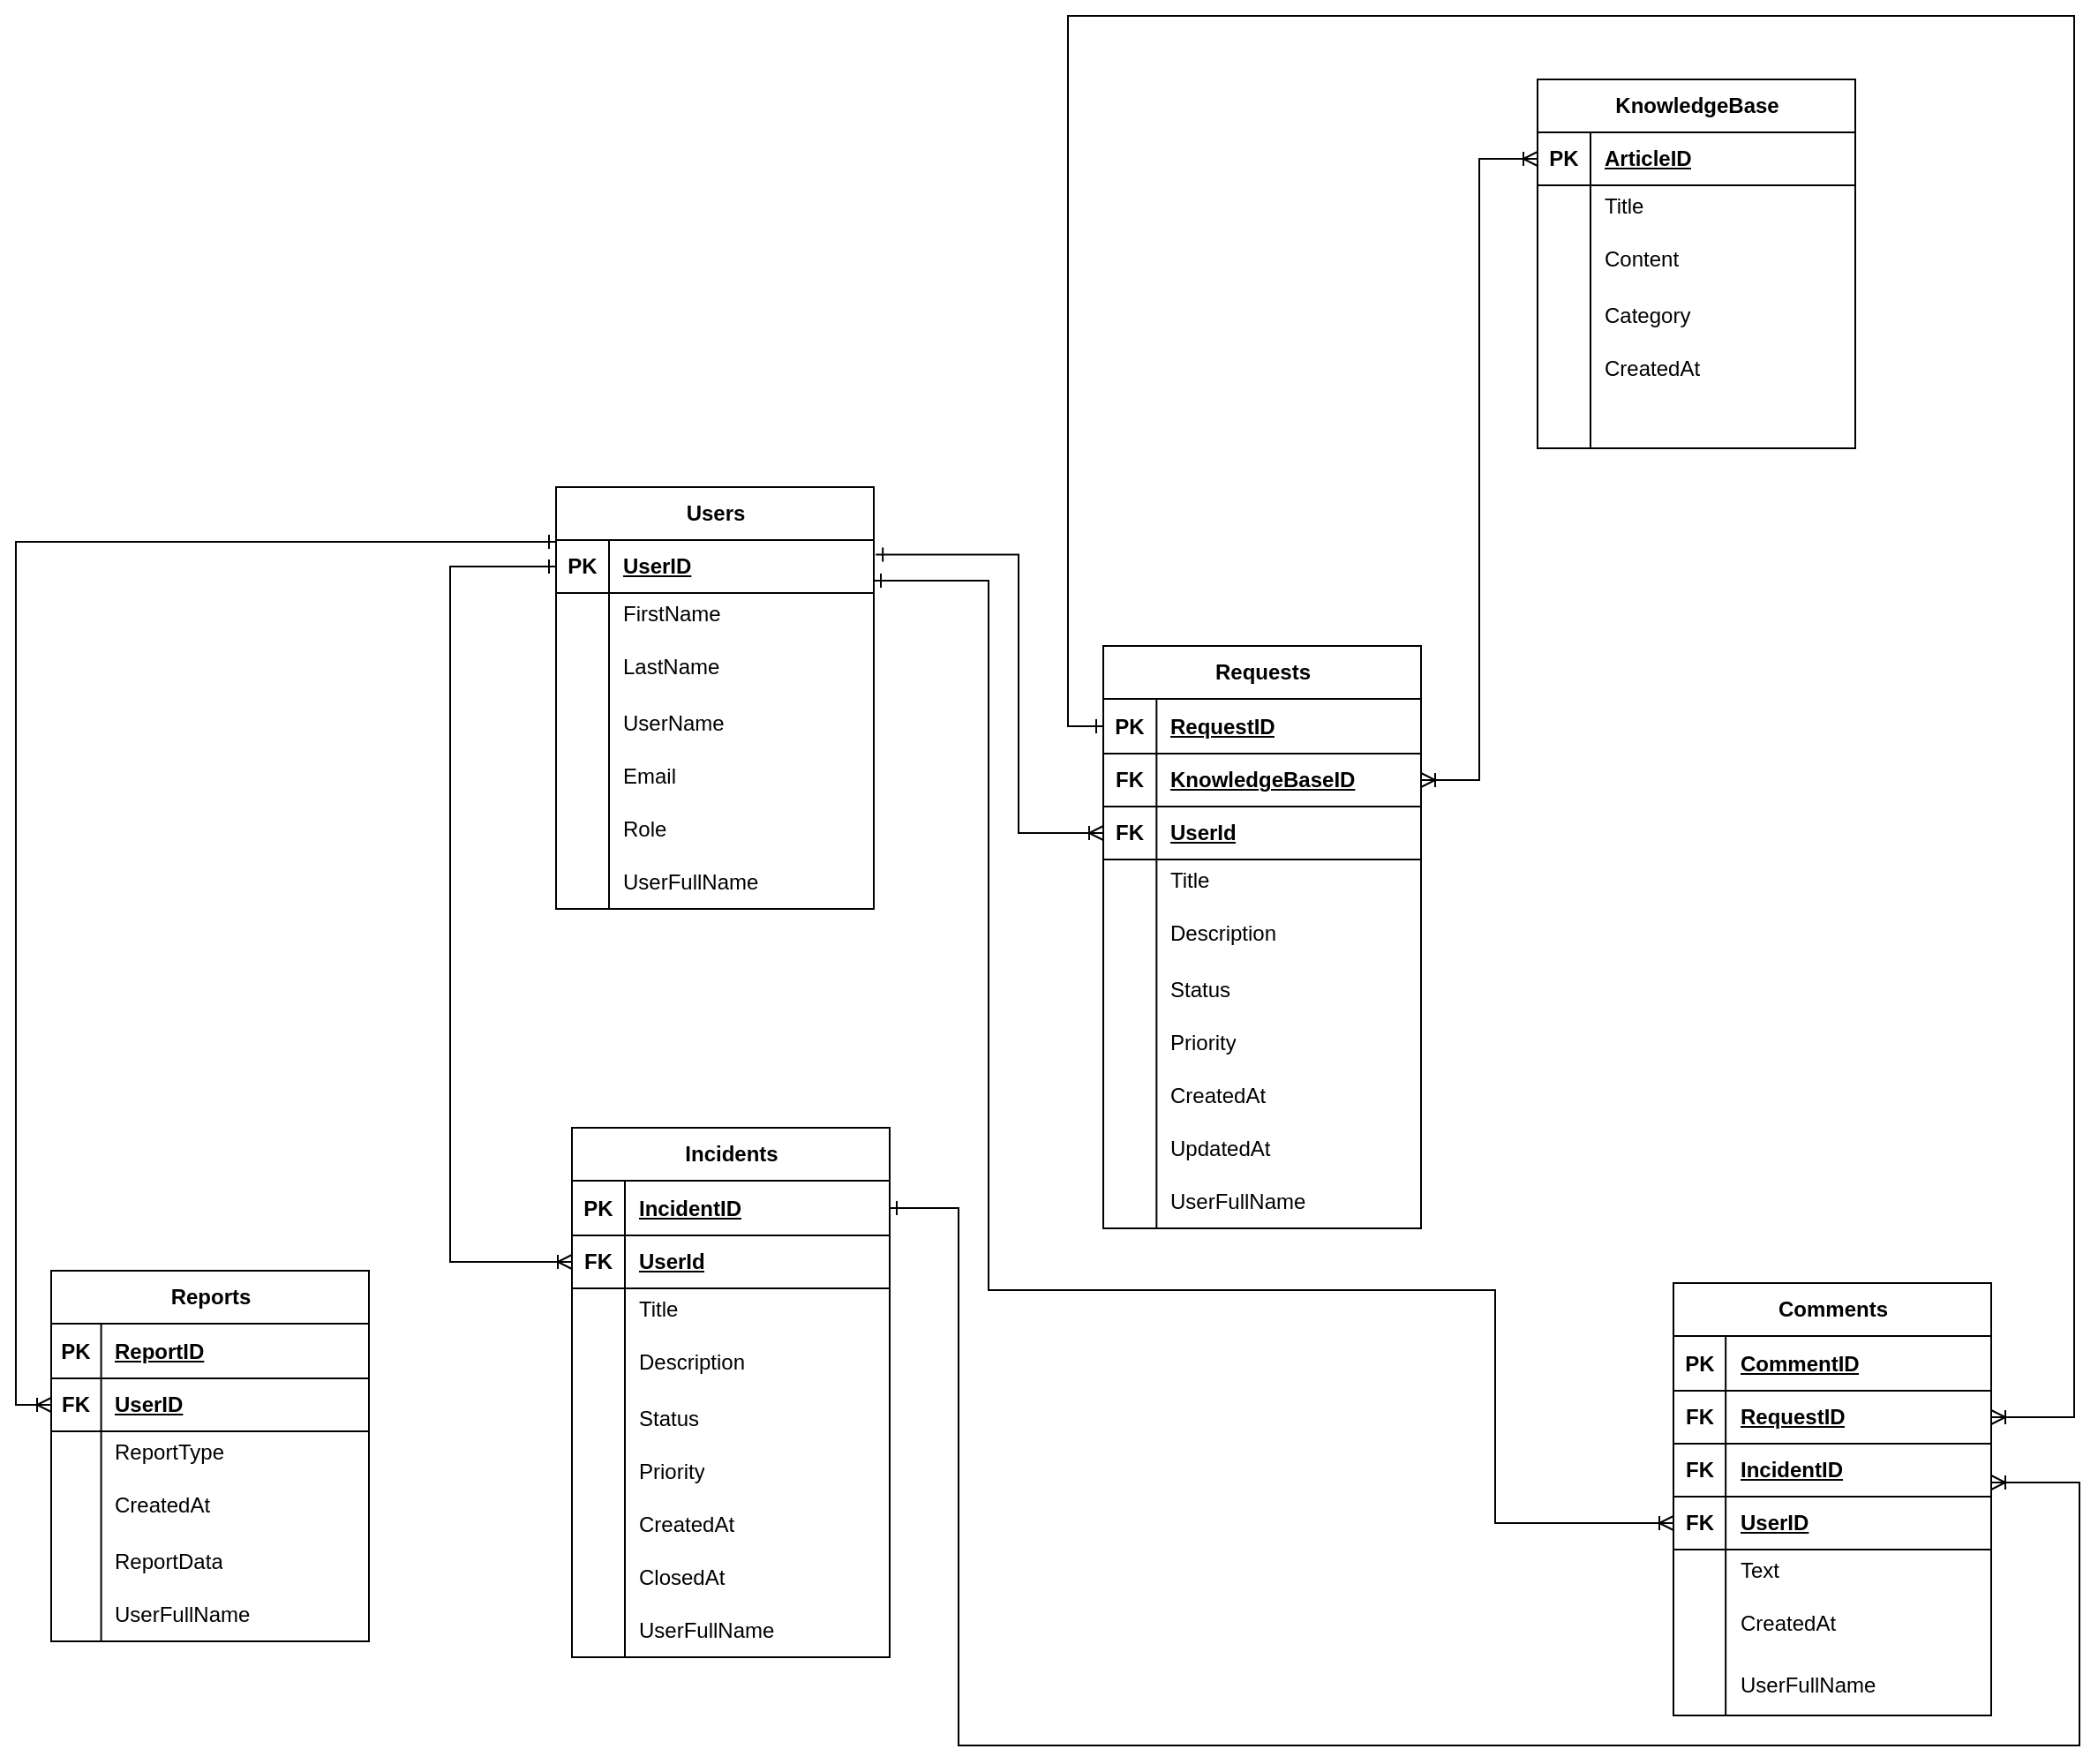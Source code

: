 <mxfile version="22.0.2" type="device">
  <diagram name="Страница — 1" id="KrVtwM0wDjbZ_Bi7phv7">
    <mxGraphModel dx="1506" dy="912" grid="0" gridSize="10" guides="1" tooltips="1" connect="1" arrows="1" fold="1" page="0" pageScale="1" pageWidth="827" pageHeight="1169" math="0" shadow="0">
      <root>
        <mxCell id="0" />
        <mxCell id="1" parent="0" />
        <mxCell id="7z2uK8pHWrHxvsxm8yLZ-1" value="Users" style="shape=table;startSize=30;container=1;collapsible=1;childLayout=tableLayout;fixedRows=1;rowLines=0;fontStyle=1;align=center;resizeLast=1;html=1;" parent="1" vertex="1">
          <mxGeometry x="951" y="926" width="180" height="239" as="geometry" />
        </mxCell>
        <mxCell id="7z2uK8pHWrHxvsxm8yLZ-2" value="" style="shape=tableRow;horizontal=0;startSize=0;swimlaneHead=0;swimlaneBody=0;fillColor=none;collapsible=0;dropTarget=0;points=[[0,0.5],[1,0.5]];portConstraint=eastwest;top=0;left=0;right=0;bottom=1;" parent="7z2uK8pHWrHxvsxm8yLZ-1" vertex="1">
          <mxGeometry y="30" width="180" height="30" as="geometry" />
        </mxCell>
        <mxCell id="7z2uK8pHWrHxvsxm8yLZ-3" value="PK" style="shape=partialRectangle;connectable=0;fillColor=none;top=0;left=0;bottom=0;right=0;fontStyle=1;overflow=hidden;whiteSpace=wrap;html=1;" parent="7z2uK8pHWrHxvsxm8yLZ-2" vertex="1">
          <mxGeometry width="30" height="30" as="geometry">
            <mxRectangle width="30" height="30" as="alternateBounds" />
          </mxGeometry>
        </mxCell>
        <mxCell id="7z2uK8pHWrHxvsxm8yLZ-4" value="UserID" style="shape=partialRectangle;connectable=0;fillColor=none;top=0;left=0;bottom=0;right=0;align=left;spacingLeft=6;fontStyle=5;overflow=hidden;whiteSpace=wrap;html=1;" parent="7z2uK8pHWrHxvsxm8yLZ-2" vertex="1">
          <mxGeometry x="30" width="150" height="30" as="geometry">
            <mxRectangle width="150" height="30" as="alternateBounds" />
          </mxGeometry>
        </mxCell>
        <mxCell id="7z2uK8pHWrHxvsxm8yLZ-5" value="" style="shape=tableRow;horizontal=0;startSize=0;swimlaneHead=0;swimlaneBody=0;fillColor=none;collapsible=0;dropTarget=0;points=[[0,0.5],[1,0.5]];portConstraint=eastwest;top=0;left=0;right=0;bottom=0;" parent="7z2uK8pHWrHxvsxm8yLZ-1" vertex="1">
          <mxGeometry y="60" width="180" height="24" as="geometry" />
        </mxCell>
        <mxCell id="7z2uK8pHWrHxvsxm8yLZ-6" value="" style="shape=partialRectangle;connectable=0;fillColor=none;top=0;left=0;bottom=0;right=0;editable=1;overflow=hidden;whiteSpace=wrap;html=1;" parent="7z2uK8pHWrHxvsxm8yLZ-5" vertex="1">
          <mxGeometry width="30" height="24" as="geometry">
            <mxRectangle width="30" height="24" as="alternateBounds" />
          </mxGeometry>
        </mxCell>
        <mxCell id="7z2uK8pHWrHxvsxm8yLZ-7" value="FirstName" style="shape=partialRectangle;connectable=0;fillColor=none;top=0;left=0;bottom=0;right=0;align=left;spacingLeft=6;overflow=hidden;whiteSpace=wrap;html=1;" parent="7z2uK8pHWrHxvsxm8yLZ-5" vertex="1">
          <mxGeometry x="30" width="150" height="24" as="geometry">
            <mxRectangle width="150" height="24" as="alternateBounds" />
          </mxGeometry>
        </mxCell>
        <mxCell id="7z2uK8pHWrHxvsxm8yLZ-8" value="" style="shape=tableRow;horizontal=0;startSize=0;swimlaneHead=0;swimlaneBody=0;fillColor=none;collapsible=0;dropTarget=0;points=[[0,0.5],[1,0.5]];portConstraint=eastwest;top=0;left=0;right=0;bottom=0;" parent="7z2uK8pHWrHxvsxm8yLZ-1" vertex="1">
          <mxGeometry y="84" width="180" height="35" as="geometry" />
        </mxCell>
        <mxCell id="7z2uK8pHWrHxvsxm8yLZ-9" value="" style="shape=partialRectangle;connectable=0;fillColor=none;top=0;left=0;bottom=0;right=0;editable=1;overflow=hidden;whiteSpace=wrap;html=1;" parent="7z2uK8pHWrHxvsxm8yLZ-8" vertex="1">
          <mxGeometry width="30" height="35" as="geometry">
            <mxRectangle width="30" height="35" as="alternateBounds" />
          </mxGeometry>
        </mxCell>
        <mxCell id="7z2uK8pHWrHxvsxm8yLZ-10" value="LastName" style="shape=partialRectangle;connectable=0;fillColor=none;top=0;left=0;bottom=0;right=0;align=left;spacingLeft=6;overflow=hidden;whiteSpace=wrap;html=1;" parent="7z2uK8pHWrHxvsxm8yLZ-8" vertex="1">
          <mxGeometry x="30" width="150" height="35" as="geometry">
            <mxRectangle width="150" height="35" as="alternateBounds" />
          </mxGeometry>
        </mxCell>
        <mxCell id="7z2uK8pHWrHxvsxm8yLZ-11" value="" style="shape=tableRow;horizontal=0;startSize=0;swimlaneHead=0;swimlaneBody=0;fillColor=none;collapsible=0;dropTarget=0;points=[[0,0.5],[1,0.5]];portConstraint=eastwest;top=0;left=0;right=0;bottom=0;" parent="7z2uK8pHWrHxvsxm8yLZ-1" vertex="1">
          <mxGeometry y="119" width="180" height="30" as="geometry" />
        </mxCell>
        <mxCell id="7z2uK8pHWrHxvsxm8yLZ-12" value="" style="shape=partialRectangle;connectable=0;fillColor=none;top=0;left=0;bottom=0;right=0;editable=1;overflow=hidden;whiteSpace=wrap;html=1;" parent="7z2uK8pHWrHxvsxm8yLZ-11" vertex="1">
          <mxGeometry width="30" height="30" as="geometry">
            <mxRectangle width="30" height="30" as="alternateBounds" />
          </mxGeometry>
        </mxCell>
        <mxCell id="7z2uK8pHWrHxvsxm8yLZ-13" value="UserName" style="shape=partialRectangle;connectable=0;fillColor=none;top=0;left=0;bottom=0;right=0;align=left;spacingLeft=6;overflow=hidden;whiteSpace=wrap;html=1;" parent="7z2uK8pHWrHxvsxm8yLZ-11" vertex="1">
          <mxGeometry x="30" width="150" height="30" as="geometry">
            <mxRectangle width="150" height="30" as="alternateBounds" />
          </mxGeometry>
        </mxCell>
        <mxCell id="7z2uK8pHWrHxvsxm8yLZ-14" value="" style="shape=tableRow;horizontal=0;startSize=0;swimlaneHead=0;swimlaneBody=0;fillColor=none;collapsible=0;dropTarget=0;points=[[0,0.5],[1,0.5]];portConstraint=eastwest;top=0;left=0;right=0;bottom=0;" parent="7z2uK8pHWrHxvsxm8yLZ-1" vertex="1">
          <mxGeometry y="149" width="180" height="30" as="geometry" />
        </mxCell>
        <mxCell id="7z2uK8pHWrHxvsxm8yLZ-15" value="" style="shape=partialRectangle;connectable=0;fillColor=none;top=0;left=0;bottom=0;right=0;editable=1;overflow=hidden;whiteSpace=wrap;html=1;" parent="7z2uK8pHWrHxvsxm8yLZ-14" vertex="1">
          <mxGeometry width="30" height="30" as="geometry">
            <mxRectangle width="30" height="30" as="alternateBounds" />
          </mxGeometry>
        </mxCell>
        <mxCell id="7z2uK8pHWrHxvsxm8yLZ-16" value="Email" style="shape=partialRectangle;connectable=0;fillColor=none;top=0;left=0;bottom=0;right=0;align=left;spacingLeft=6;overflow=hidden;whiteSpace=wrap;html=1;" parent="7z2uK8pHWrHxvsxm8yLZ-14" vertex="1">
          <mxGeometry x="30" width="150" height="30" as="geometry">
            <mxRectangle width="150" height="30" as="alternateBounds" />
          </mxGeometry>
        </mxCell>
        <mxCell id="7z2uK8pHWrHxvsxm8yLZ-17" value="" style="shape=tableRow;horizontal=0;startSize=0;swimlaneHead=0;swimlaneBody=0;fillColor=none;collapsible=0;dropTarget=0;points=[[0,0.5],[1,0.5]];portConstraint=eastwest;top=0;left=0;right=0;bottom=0;" parent="7z2uK8pHWrHxvsxm8yLZ-1" vertex="1">
          <mxGeometry y="179" width="180" height="30" as="geometry" />
        </mxCell>
        <mxCell id="7z2uK8pHWrHxvsxm8yLZ-18" value="" style="shape=partialRectangle;connectable=0;fillColor=none;top=0;left=0;bottom=0;right=0;editable=1;overflow=hidden;whiteSpace=wrap;html=1;" parent="7z2uK8pHWrHxvsxm8yLZ-17" vertex="1">
          <mxGeometry width="30" height="30" as="geometry">
            <mxRectangle width="30" height="30" as="alternateBounds" />
          </mxGeometry>
        </mxCell>
        <mxCell id="7z2uK8pHWrHxvsxm8yLZ-19" value="Role" style="shape=partialRectangle;connectable=0;fillColor=none;top=0;left=0;bottom=0;right=0;align=left;spacingLeft=6;overflow=hidden;whiteSpace=wrap;html=1;" parent="7z2uK8pHWrHxvsxm8yLZ-17" vertex="1">
          <mxGeometry x="30" width="150" height="30" as="geometry">
            <mxRectangle width="150" height="30" as="alternateBounds" />
          </mxGeometry>
        </mxCell>
        <mxCell id="7z2uK8pHWrHxvsxm8yLZ-20" value="" style="shape=tableRow;horizontal=0;startSize=0;swimlaneHead=0;swimlaneBody=0;fillColor=none;collapsible=0;dropTarget=0;points=[[0,0.5],[1,0.5]];portConstraint=eastwest;top=0;left=0;right=0;bottom=0;" parent="7z2uK8pHWrHxvsxm8yLZ-1" vertex="1">
          <mxGeometry y="209" width="180" height="30" as="geometry" />
        </mxCell>
        <mxCell id="7z2uK8pHWrHxvsxm8yLZ-21" value="" style="shape=partialRectangle;connectable=0;fillColor=none;top=0;left=0;bottom=0;right=0;editable=1;overflow=hidden;whiteSpace=wrap;html=1;" parent="7z2uK8pHWrHxvsxm8yLZ-20" vertex="1">
          <mxGeometry width="30" height="30" as="geometry">
            <mxRectangle width="30" height="30" as="alternateBounds" />
          </mxGeometry>
        </mxCell>
        <mxCell id="7z2uK8pHWrHxvsxm8yLZ-22" value="UserFullName" style="shape=partialRectangle;connectable=0;fillColor=none;top=0;left=0;bottom=0;right=0;align=left;spacingLeft=6;overflow=hidden;whiteSpace=wrap;html=1;" parent="7z2uK8pHWrHxvsxm8yLZ-20" vertex="1">
          <mxGeometry x="30" width="150" height="30" as="geometry">
            <mxRectangle width="150" height="30" as="alternateBounds" />
          </mxGeometry>
        </mxCell>
        <mxCell id="7z2uK8pHWrHxvsxm8yLZ-23" value="KnowledgeBase" style="shape=table;startSize=30;container=1;collapsible=1;childLayout=tableLayout;fixedRows=1;rowLines=0;fontStyle=1;align=center;resizeLast=1;html=1;" parent="1" vertex="1">
          <mxGeometry x="1507" y="695" width="180" height="209" as="geometry" />
        </mxCell>
        <mxCell id="7z2uK8pHWrHxvsxm8yLZ-24" value="" style="shape=tableRow;horizontal=0;startSize=0;swimlaneHead=0;swimlaneBody=0;fillColor=none;collapsible=0;dropTarget=0;points=[[0,0.5],[1,0.5]];portConstraint=eastwest;top=0;left=0;right=0;bottom=1;" parent="7z2uK8pHWrHxvsxm8yLZ-23" vertex="1">
          <mxGeometry y="30" width="180" height="30" as="geometry" />
        </mxCell>
        <mxCell id="7z2uK8pHWrHxvsxm8yLZ-25" value="PK" style="shape=partialRectangle;connectable=0;fillColor=none;top=0;left=0;bottom=0;right=0;fontStyle=1;overflow=hidden;whiteSpace=wrap;html=1;" parent="7z2uK8pHWrHxvsxm8yLZ-24" vertex="1">
          <mxGeometry width="30" height="30" as="geometry">
            <mxRectangle width="30" height="30" as="alternateBounds" />
          </mxGeometry>
        </mxCell>
        <mxCell id="7z2uK8pHWrHxvsxm8yLZ-26" value="ArticleID" style="shape=partialRectangle;connectable=0;fillColor=none;top=0;left=0;bottom=0;right=0;align=left;spacingLeft=6;fontStyle=5;overflow=hidden;whiteSpace=wrap;html=1;" parent="7z2uK8pHWrHxvsxm8yLZ-24" vertex="1">
          <mxGeometry x="30" width="150" height="30" as="geometry">
            <mxRectangle width="150" height="30" as="alternateBounds" />
          </mxGeometry>
        </mxCell>
        <mxCell id="7z2uK8pHWrHxvsxm8yLZ-27" value="" style="shape=tableRow;horizontal=0;startSize=0;swimlaneHead=0;swimlaneBody=0;fillColor=none;collapsible=0;dropTarget=0;points=[[0,0.5],[1,0.5]];portConstraint=eastwest;top=0;left=0;right=0;bottom=0;" parent="7z2uK8pHWrHxvsxm8yLZ-23" vertex="1">
          <mxGeometry y="60" width="180" height="24" as="geometry" />
        </mxCell>
        <mxCell id="7z2uK8pHWrHxvsxm8yLZ-28" value="" style="shape=partialRectangle;connectable=0;fillColor=none;top=0;left=0;bottom=0;right=0;editable=1;overflow=hidden;whiteSpace=wrap;html=1;" parent="7z2uK8pHWrHxvsxm8yLZ-27" vertex="1">
          <mxGeometry width="30" height="24" as="geometry">
            <mxRectangle width="30" height="24" as="alternateBounds" />
          </mxGeometry>
        </mxCell>
        <mxCell id="7z2uK8pHWrHxvsxm8yLZ-29" value="Title" style="shape=partialRectangle;connectable=0;fillColor=none;top=0;left=0;bottom=0;right=0;align=left;spacingLeft=6;overflow=hidden;whiteSpace=wrap;html=1;" parent="7z2uK8pHWrHxvsxm8yLZ-27" vertex="1">
          <mxGeometry x="30" width="150" height="24" as="geometry">
            <mxRectangle width="150" height="24" as="alternateBounds" />
          </mxGeometry>
        </mxCell>
        <mxCell id="7z2uK8pHWrHxvsxm8yLZ-30" value="" style="shape=tableRow;horizontal=0;startSize=0;swimlaneHead=0;swimlaneBody=0;fillColor=none;collapsible=0;dropTarget=0;points=[[0,0.5],[1,0.5]];portConstraint=eastwest;top=0;left=0;right=0;bottom=0;" parent="7z2uK8pHWrHxvsxm8yLZ-23" vertex="1">
          <mxGeometry y="84" width="180" height="35" as="geometry" />
        </mxCell>
        <mxCell id="7z2uK8pHWrHxvsxm8yLZ-31" value="" style="shape=partialRectangle;connectable=0;fillColor=none;top=0;left=0;bottom=0;right=0;editable=1;overflow=hidden;whiteSpace=wrap;html=1;" parent="7z2uK8pHWrHxvsxm8yLZ-30" vertex="1">
          <mxGeometry width="30" height="35" as="geometry">
            <mxRectangle width="30" height="35" as="alternateBounds" />
          </mxGeometry>
        </mxCell>
        <mxCell id="7z2uK8pHWrHxvsxm8yLZ-32" value="Content" style="shape=partialRectangle;connectable=0;fillColor=none;top=0;left=0;bottom=0;right=0;align=left;spacingLeft=6;overflow=hidden;whiteSpace=wrap;html=1;" parent="7z2uK8pHWrHxvsxm8yLZ-30" vertex="1">
          <mxGeometry x="30" width="150" height="35" as="geometry">
            <mxRectangle width="150" height="35" as="alternateBounds" />
          </mxGeometry>
        </mxCell>
        <mxCell id="7z2uK8pHWrHxvsxm8yLZ-33" value="" style="shape=tableRow;horizontal=0;startSize=0;swimlaneHead=0;swimlaneBody=0;fillColor=none;collapsible=0;dropTarget=0;points=[[0,0.5],[1,0.5]];portConstraint=eastwest;top=0;left=0;right=0;bottom=0;" parent="7z2uK8pHWrHxvsxm8yLZ-23" vertex="1">
          <mxGeometry y="119" width="180" height="30" as="geometry" />
        </mxCell>
        <mxCell id="7z2uK8pHWrHxvsxm8yLZ-34" value="" style="shape=partialRectangle;connectable=0;fillColor=none;top=0;left=0;bottom=0;right=0;editable=1;overflow=hidden;whiteSpace=wrap;html=1;" parent="7z2uK8pHWrHxvsxm8yLZ-33" vertex="1">
          <mxGeometry width="30" height="30" as="geometry">
            <mxRectangle width="30" height="30" as="alternateBounds" />
          </mxGeometry>
        </mxCell>
        <mxCell id="7z2uK8pHWrHxvsxm8yLZ-35" value="Category" style="shape=partialRectangle;connectable=0;fillColor=none;top=0;left=0;bottom=0;right=0;align=left;spacingLeft=6;overflow=hidden;whiteSpace=wrap;html=1;" parent="7z2uK8pHWrHxvsxm8yLZ-33" vertex="1">
          <mxGeometry x="30" width="150" height="30" as="geometry">
            <mxRectangle width="150" height="30" as="alternateBounds" />
          </mxGeometry>
        </mxCell>
        <mxCell id="7z2uK8pHWrHxvsxm8yLZ-36" value="" style="shape=tableRow;horizontal=0;startSize=0;swimlaneHead=0;swimlaneBody=0;fillColor=none;collapsible=0;dropTarget=0;points=[[0,0.5],[1,0.5]];portConstraint=eastwest;top=0;left=0;right=0;bottom=0;" parent="7z2uK8pHWrHxvsxm8yLZ-23" vertex="1">
          <mxGeometry y="149" width="180" height="30" as="geometry" />
        </mxCell>
        <mxCell id="7z2uK8pHWrHxvsxm8yLZ-37" value="" style="shape=partialRectangle;connectable=0;fillColor=none;top=0;left=0;bottom=0;right=0;editable=1;overflow=hidden;whiteSpace=wrap;html=1;" parent="7z2uK8pHWrHxvsxm8yLZ-36" vertex="1">
          <mxGeometry width="30" height="30" as="geometry">
            <mxRectangle width="30" height="30" as="alternateBounds" />
          </mxGeometry>
        </mxCell>
        <mxCell id="7z2uK8pHWrHxvsxm8yLZ-38" value="CreatedAt" style="shape=partialRectangle;connectable=0;fillColor=none;top=0;left=0;bottom=0;right=0;align=left;spacingLeft=6;overflow=hidden;whiteSpace=wrap;html=1;" parent="7z2uK8pHWrHxvsxm8yLZ-36" vertex="1">
          <mxGeometry x="30" width="150" height="30" as="geometry">
            <mxRectangle width="150" height="30" as="alternateBounds" />
          </mxGeometry>
        </mxCell>
        <mxCell id="7z2uK8pHWrHxvsxm8yLZ-39" value="" style="shape=tableRow;horizontal=0;startSize=0;swimlaneHead=0;swimlaneBody=0;fillColor=none;collapsible=0;dropTarget=0;points=[[0,0.5],[1,0.5]];portConstraint=eastwest;top=0;left=0;right=0;bottom=0;" parent="7z2uK8pHWrHxvsxm8yLZ-23" vertex="1">
          <mxGeometry y="179" width="180" height="30" as="geometry" />
        </mxCell>
        <mxCell id="7z2uK8pHWrHxvsxm8yLZ-40" value="" style="shape=partialRectangle;connectable=0;fillColor=none;top=0;left=0;bottom=0;right=0;editable=1;overflow=hidden;whiteSpace=wrap;html=1;" parent="7z2uK8pHWrHxvsxm8yLZ-39" vertex="1">
          <mxGeometry width="30" height="30" as="geometry">
            <mxRectangle width="30" height="30" as="alternateBounds" />
          </mxGeometry>
        </mxCell>
        <mxCell id="7z2uK8pHWrHxvsxm8yLZ-41" value="" style="shape=partialRectangle;connectable=0;fillColor=none;top=0;left=0;bottom=0;right=0;align=left;spacingLeft=6;overflow=hidden;whiteSpace=wrap;html=1;" parent="7z2uK8pHWrHxvsxm8yLZ-39" vertex="1">
          <mxGeometry x="30" width="150" height="30" as="geometry">
            <mxRectangle width="150" height="30" as="alternateBounds" />
          </mxGeometry>
        </mxCell>
        <mxCell id="7z2uK8pHWrHxvsxm8yLZ-42" value="Requests" style="shape=table;startSize=30;container=1;collapsible=1;childLayout=tableLayout;fixedRows=1;rowLines=0;fontStyle=1;align=center;resizeLast=1;html=1;" parent="1" vertex="1">
          <mxGeometry x="1261" y="1016" width="180" height="330" as="geometry" />
        </mxCell>
        <mxCell id="7z2uK8pHWrHxvsxm8yLZ-43" value="" style="shape=tableRow;horizontal=0;startSize=0;swimlaneHead=0;swimlaneBody=0;fillColor=none;collapsible=0;dropTarget=0;points=[[0,0.5],[1,0.5]];portConstraint=eastwest;top=0;left=0;right=0;bottom=1;" parent="7z2uK8pHWrHxvsxm8yLZ-42" vertex="1">
          <mxGeometry y="30" width="180" height="31" as="geometry" />
        </mxCell>
        <mxCell id="7z2uK8pHWrHxvsxm8yLZ-44" value="PK" style="shape=partialRectangle;connectable=0;fillColor=none;top=0;left=0;bottom=0;right=0;fontStyle=1;overflow=hidden;whiteSpace=wrap;html=1;" parent="7z2uK8pHWrHxvsxm8yLZ-43" vertex="1">
          <mxGeometry width="30.17" height="31" as="geometry">
            <mxRectangle width="30.17" height="31" as="alternateBounds" />
          </mxGeometry>
        </mxCell>
        <mxCell id="7z2uK8pHWrHxvsxm8yLZ-45" value="RequestID" style="shape=partialRectangle;connectable=0;fillColor=none;top=0;left=0;bottom=0;right=0;align=left;spacingLeft=6;fontStyle=5;overflow=hidden;whiteSpace=wrap;html=1;" parent="7z2uK8pHWrHxvsxm8yLZ-43" vertex="1">
          <mxGeometry x="30.17" width="149.83" height="31" as="geometry">
            <mxRectangle width="149.83" height="31" as="alternateBounds" />
          </mxGeometry>
        </mxCell>
        <mxCell id="7z2uK8pHWrHxvsxm8yLZ-46" value="" style="shape=tableRow;horizontal=0;startSize=0;swimlaneHead=0;swimlaneBody=0;fillColor=none;collapsible=0;dropTarget=0;points=[[0,0.5],[1,0.5]];portConstraint=eastwest;top=0;left=0;right=0;bottom=1;" parent="7z2uK8pHWrHxvsxm8yLZ-42" vertex="1">
          <mxGeometry y="61" width="180" height="30" as="geometry" />
        </mxCell>
        <mxCell id="7z2uK8pHWrHxvsxm8yLZ-47" value="FK" style="shape=partialRectangle;connectable=0;fillColor=none;top=0;left=0;bottom=0;right=0;fontStyle=1;overflow=hidden;whiteSpace=wrap;html=1;" parent="7z2uK8pHWrHxvsxm8yLZ-46" vertex="1">
          <mxGeometry width="30.17" height="30" as="geometry">
            <mxRectangle width="30.17" height="30" as="alternateBounds" />
          </mxGeometry>
        </mxCell>
        <mxCell id="7z2uK8pHWrHxvsxm8yLZ-48" value="KnowledgeBaseID" style="shape=partialRectangle;connectable=0;fillColor=none;top=0;left=0;bottom=0;right=0;align=left;spacingLeft=6;fontStyle=5;overflow=hidden;whiteSpace=wrap;html=1;" parent="7z2uK8pHWrHxvsxm8yLZ-46" vertex="1">
          <mxGeometry x="30.17" width="149.83" height="30" as="geometry">
            <mxRectangle width="149.83" height="30" as="alternateBounds" />
          </mxGeometry>
        </mxCell>
        <mxCell id="7z2uK8pHWrHxvsxm8yLZ-49" value="" style="shape=tableRow;horizontal=0;startSize=0;swimlaneHead=0;swimlaneBody=0;fillColor=none;collapsible=0;dropTarget=0;points=[[0,0.5],[1,0.5]];portConstraint=eastwest;top=0;left=0;right=0;bottom=1;" parent="7z2uK8pHWrHxvsxm8yLZ-42" vertex="1">
          <mxGeometry y="91" width="180" height="30" as="geometry" />
        </mxCell>
        <mxCell id="7z2uK8pHWrHxvsxm8yLZ-50" value="FK" style="shape=partialRectangle;connectable=0;fillColor=none;top=0;left=0;bottom=0;right=0;fontStyle=1;overflow=hidden;whiteSpace=wrap;html=1;" parent="7z2uK8pHWrHxvsxm8yLZ-49" vertex="1">
          <mxGeometry width="30.17" height="30" as="geometry">
            <mxRectangle width="30.17" height="30" as="alternateBounds" />
          </mxGeometry>
        </mxCell>
        <mxCell id="7z2uK8pHWrHxvsxm8yLZ-51" value="UserId" style="shape=partialRectangle;connectable=0;fillColor=none;top=0;left=0;bottom=0;right=0;align=left;spacingLeft=6;fontStyle=5;overflow=hidden;whiteSpace=wrap;html=1;" parent="7z2uK8pHWrHxvsxm8yLZ-49" vertex="1">
          <mxGeometry x="30.17" width="149.83" height="30" as="geometry">
            <mxRectangle width="149.83" height="30" as="alternateBounds" />
          </mxGeometry>
        </mxCell>
        <mxCell id="7z2uK8pHWrHxvsxm8yLZ-52" value="" style="shape=tableRow;horizontal=0;startSize=0;swimlaneHead=0;swimlaneBody=0;fillColor=none;collapsible=0;dropTarget=0;points=[[0,0.5],[1,0.5]];portConstraint=eastwest;top=0;left=0;right=0;bottom=0;" parent="7z2uK8pHWrHxvsxm8yLZ-42" vertex="1">
          <mxGeometry y="121" width="180" height="24" as="geometry" />
        </mxCell>
        <mxCell id="7z2uK8pHWrHxvsxm8yLZ-53" value="" style="shape=partialRectangle;connectable=0;fillColor=none;top=0;left=0;bottom=0;right=0;editable=1;overflow=hidden;whiteSpace=wrap;html=1;" parent="7z2uK8pHWrHxvsxm8yLZ-52" vertex="1">
          <mxGeometry width="30.17" height="24" as="geometry">
            <mxRectangle width="30.17" height="24" as="alternateBounds" />
          </mxGeometry>
        </mxCell>
        <mxCell id="7z2uK8pHWrHxvsxm8yLZ-54" value="Title" style="shape=partialRectangle;connectable=0;fillColor=none;top=0;left=0;bottom=0;right=0;align=left;spacingLeft=6;overflow=hidden;whiteSpace=wrap;html=1;" parent="7z2uK8pHWrHxvsxm8yLZ-52" vertex="1">
          <mxGeometry x="30.17" width="149.83" height="24" as="geometry">
            <mxRectangle width="149.83" height="24" as="alternateBounds" />
          </mxGeometry>
        </mxCell>
        <mxCell id="7z2uK8pHWrHxvsxm8yLZ-55" value="" style="shape=tableRow;horizontal=0;startSize=0;swimlaneHead=0;swimlaneBody=0;fillColor=none;collapsible=0;dropTarget=0;points=[[0,0.5],[1,0.5]];portConstraint=eastwest;top=0;left=0;right=0;bottom=0;" parent="7z2uK8pHWrHxvsxm8yLZ-42" vertex="1">
          <mxGeometry y="145" width="180" height="35" as="geometry" />
        </mxCell>
        <mxCell id="7z2uK8pHWrHxvsxm8yLZ-56" value="" style="shape=partialRectangle;connectable=0;fillColor=none;top=0;left=0;bottom=0;right=0;editable=1;overflow=hidden;whiteSpace=wrap;html=1;" parent="7z2uK8pHWrHxvsxm8yLZ-55" vertex="1">
          <mxGeometry width="30.17" height="35" as="geometry">
            <mxRectangle width="30.17" height="35" as="alternateBounds" />
          </mxGeometry>
        </mxCell>
        <mxCell id="7z2uK8pHWrHxvsxm8yLZ-57" value="Description" style="shape=partialRectangle;connectable=0;fillColor=none;top=0;left=0;bottom=0;right=0;align=left;spacingLeft=6;overflow=hidden;whiteSpace=wrap;html=1;" parent="7z2uK8pHWrHxvsxm8yLZ-55" vertex="1">
          <mxGeometry x="30.17" width="149.83" height="35" as="geometry">
            <mxRectangle width="149.83" height="35" as="alternateBounds" />
          </mxGeometry>
        </mxCell>
        <mxCell id="7z2uK8pHWrHxvsxm8yLZ-58" value="" style="shape=tableRow;horizontal=0;startSize=0;swimlaneHead=0;swimlaneBody=0;fillColor=none;collapsible=0;dropTarget=0;points=[[0,0.5],[1,0.5]];portConstraint=eastwest;top=0;left=0;right=0;bottom=0;" parent="7z2uK8pHWrHxvsxm8yLZ-42" vertex="1">
          <mxGeometry y="180" width="180" height="30" as="geometry" />
        </mxCell>
        <mxCell id="7z2uK8pHWrHxvsxm8yLZ-59" value="" style="shape=partialRectangle;connectable=0;fillColor=none;top=0;left=0;bottom=0;right=0;editable=1;overflow=hidden;whiteSpace=wrap;html=1;" parent="7z2uK8pHWrHxvsxm8yLZ-58" vertex="1">
          <mxGeometry width="30.17" height="30" as="geometry">
            <mxRectangle width="30.17" height="30" as="alternateBounds" />
          </mxGeometry>
        </mxCell>
        <mxCell id="7z2uK8pHWrHxvsxm8yLZ-60" value="Status" style="shape=partialRectangle;connectable=0;fillColor=none;top=0;left=0;bottom=0;right=0;align=left;spacingLeft=6;overflow=hidden;whiteSpace=wrap;html=1;" parent="7z2uK8pHWrHxvsxm8yLZ-58" vertex="1">
          <mxGeometry x="30.17" width="149.83" height="30" as="geometry">
            <mxRectangle width="149.83" height="30" as="alternateBounds" />
          </mxGeometry>
        </mxCell>
        <mxCell id="7z2uK8pHWrHxvsxm8yLZ-61" value="" style="shape=tableRow;horizontal=0;startSize=0;swimlaneHead=0;swimlaneBody=0;fillColor=none;collapsible=0;dropTarget=0;points=[[0,0.5],[1,0.5]];portConstraint=eastwest;top=0;left=0;right=0;bottom=0;" parent="7z2uK8pHWrHxvsxm8yLZ-42" vertex="1">
          <mxGeometry y="210" width="180" height="30" as="geometry" />
        </mxCell>
        <mxCell id="7z2uK8pHWrHxvsxm8yLZ-62" value="" style="shape=partialRectangle;connectable=0;fillColor=none;top=0;left=0;bottom=0;right=0;editable=1;overflow=hidden;whiteSpace=wrap;html=1;" parent="7z2uK8pHWrHxvsxm8yLZ-61" vertex="1">
          <mxGeometry width="30.17" height="30" as="geometry">
            <mxRectangle width="30.17" height="30" as="alternateBounds" />
          </mxGeometry>
        </mxCell>
        <mxCell id="7z2uK8pHWrHxvsxm8yLZ-63" value="Priority" style="shape=partialRectangle;connectable=0;fillColor=none;top=0;left=0;bottom=0;right=0;align=left;spacingLeft=6;overflow=hidden;whiteSpace=wrap;html=1;" parent="7z2uK8pHWrHxvsxm8yLZ-61" vertex="1">
          <mxGeometry x="30.17" width="149.83" height="30" as="geometry">
            <mxRectangle width="149.83" height="30" as="alternateBounds" />
          </mxGeometry>
        </mxCell>
        <mxCell id="7z2uK8pHWrHxvsxm8yLZ-64" value="" style="shape=tableRow;horizontal=0;startSize=0;swimlaneHead=0;swimlaneBody=0;fillColor=none;collapsible=0;dropTarget=0;points=[[0,0.5],[1,0.5]];portConstraint=eastwest;top=0;left=0;right=0;bottom=0;" parent="7z2uK8pHWrHxvsxm8yLZ-42" vertex="1">
          <mxGeometry y="240" width="180" height="30" as="geometry" />
        </mxCell>
        <mxCell id="7z2uK8pHWrHxvsxm8yLZ-65" value="" style="shape=partialRectangle;connectable=0;fillColor=none;top=0;left=0;bottom=0;right=0;editable=1;overflow=hidden;whiteSpace=wrap;html=1;" parent="7z2uK8pHWrHxvsxm8yLZ-64" vertex="1">
          <mxGeometry width="30.17" height="30" as="geometry">
            <mxRectangle width="30.17" height="30" as="alternateBounds" />
          </mxGeometry>
        </mxCell>
        <mxCell id="7z2uK8pHWrHxvsxm8yLZ-66" value="CreatedAt" style="shape=partialRectangle;connectable=0;fillColor=none;top=0;left=0;bottom=0;right=0;align=left;spacingLeft=6;overflow=hidden;whiteSpace=wrap;html=1;" parent="7z2uK8pHWrHxvsxm8yLZ-64" vertex="1">
          <mxGeometry x="30.17" width="149.83" height="30" as="geometry">
            <mxRectangle width="149.83" height="30" as="alternateBounds" />
          </mxGeometry>
        </mxCell>
        <mxCell id="7z2uK8pHWrHxvsxm8yLZ-67" value="" style="shape=tableRow;horizontal=0;startSize=0;swimlaneHead=0;swimlaneBody=0;fillColor=none;collapsible=0;dropTarget=0;points=[[0,0.5],[1,0.5]];portConstraint=eastwest;top=0;left=0;right=0;bottom=0;" parent="7z2uK8pHWrHxvsxm8yLZ-42" vertex="1">
          <mxGeometry y="270" width="180" height="30" as="geometry" />
        </mxCell>
        <mxCell id="7z2uK8pHWrHxvsxm8yLZ-68" value="" style="shape=partialRectangle;connectable=0;fillColor=none;top=0;left=0;bottom=0;right=0;editable=1;overflow=hidden;whiteSpace=wrap;html=1;" parent="7z2uK8pHWrHxvsxm8yLZ-67" vertex="1">
          <mxGeometry width="30.17" height="30" as="geometry">
            <mxRectangle width="30.17" height="30" as="alternateBounds" />
          </mxGeometry>
        </mxCell>
        <mxCell id="7z2uK8pHWrHxvsxm8yLZ-69" value="UpdatedAt" style="shape=partialRectangle;connectable=0;fillColor=none;top=0;left=0;bottom=0;right=0;align=left;spacingLeft=6;overflow=hidden;whiteSpace=wrap;html=1;" parent="7z2uK8pHWrHxvsxm8yLZ-67" vertex="1">
          <mxGeometry x="30.17" width="149.83" height="30" as="geometry">
            <mxRectangle width="149.83" height="30" as="alternateBounds" />
          </mxGeometry>
        </mxCell>
        <mxCell id="7z2uK8pHWrHxvsxm8yLZ-70" value="" style="shape=tableRow;horizontal=0;startSize=0;swimlaneHead=0;swimlaneBody=0;fillColor=none;collapsible=0;dropTarget=0;points=[[0,0.5],[1,0.5]];portConstraint=eastwest;top=0;left=0;right=0;bottom=0;" parent="7z2uK8pHWrHxvsxm8yLZ-42" vertex="1">
          <mxGeometry y="300" width="180" height="30" as="geometry" />
        </mxCell>
        <mxCell id="7z2uK8pHWrHxvsxm8yLZ-71" value="" style="shape=partialRectangle;connectable=0;fillColor=none;top=0;left=0;bottom=0;right=0;editable=1;overflow=hidden;whiteSpace=wrap;html=1;" parent="7z2uK8pHWrHxvsxm8yLZ-70" vertex="1">
          <mxGeometry width="30.17" height="30" as="geometry">
            <mxRectangle width="30.17" height="30" as="alternateBounds" />
          </mxGeometry>
        </mxCell>
        <mxCell id="7z2uK8pHWrHxvsxm8yLZ-72" value="UserFullName" style="shape=partialRectangle;connectable=0;fillColor=none;top=0;left=0;bottom=0;right=0;align=left;spacingLeft=6;overflow=hidden;whiteSpace=wrap;html=1;" parent="7z2uK8pHWrHxvsxm8yLZ-70" vertex="1">
          <mxGeometry x="30.17" width="149.83" height="30" as="geometry">
            <mxRectangle width="149.83" height="30" as="alternateBounds" />
          </mxGeometry>
        </mxCell>
        <mxCell id="7z2uK8pHWrHxvsxm8yLZ-74" value="Incidents" style="shape=table;startSize=30;container=1;collapsible=1;childLayout=tableLayout;fixedRows=1;rowLines=0;fontStyle=1;align=center;resizeLast=1;html=1;" parent="1" vertex="1">
          <mxGeometry x="960" y="1289" width="180" height="300" as="geometry" />
        </mxCell>
        <mxCell id="7z2uK8pHWrHxvsxm8yLZ-75" value="" style="shape=tableRow;horizontal=0;startSize=0;swimlaneHead=0;swimlaneBody=0;fillColor=none;collapsible=0;dropTarget=0;points=[[0,0.5],[1,0.5]];portConstraint=eastwest;top=0;left=0;right=0;bottom=1;" parent="7z2uK8pHWrHxvsxm8yLZ-74" vertex="1">
          <mxGeometry y="30" width="180" height="31" as="geometry" />
        </mxCell>
        <mxCell id="7z2uK8pHWrHxvsxm8yLZ-76" value="PK" style="shape=partialRectangle;connectable=0;fillColor=none;top=0;left=0;bottom=0;right=0;fontStyle=1;overflow=hidden;whiteSpace=wrap;html=1;" parent="7z2uK8pHWrHxvsxm8yLZ-75" vertex="1">
          <mxGeometry width="30" height="31" as="geometry">
            <mxRectangle width="30" height="31" as="alternateBounds" />
          </mxGeometry>
        </mxCell>
        <mxCell id="7z2uK8pHWrHxvsxm8yLZ-77" value="IncidentID" style="shape=partialRectangle;connectable=0;fillColor=none;top=0;left=0;bottom=0;right=0;align=left;spacingLeft=6;fontStyle=5;overflow=hidden;whiteSpace=wrap;html=1;" parent="7z2uK8pHWrHxvsxm8yLZ-75" vertex="1">
          <mxGeometry x="30" width="150" height="31" as="geometry">
            <mxRectangle width="150" height="31" as="alternateBounds" />
          </mxGeometry>
        </mxCell>
        <mxCell id="7z2uK8pHWrHxvsxm8yLZ-78" value="" style="shape=tableRow;horizontal=0;startSize=0;swimlaneHead=0;swimlaneBody=0;fillColor=none;collapsible=0;dropTarget=0;points=[[0,0.5],[1,0.5]];portConstraint=eastwest;top=0;left=0;right=0;bottom=1;" parent="7z2uK8pHWrHxvsxm8yLZ-74" vertex="1">
          <mxGeometry y="61" width="180" height="30" as="geometry" />
        </mxCell>
        <mxCell id="7z2uK8pHWrHxvsxm8yLZ-79" value="FK" style="shape=partialRectangle;connectable=0;fillColor=none;top=0;left=0;bottom=0;right=0;fontStyle=1;overflow=hidden;whiteSpace=wrap;html=1;" parent="7z2uK8pHWrHxvsxm8yLZ-78" vertex="1">
          <mxGeometry width="30" height="30" as="geometry">
            <mxRectangle width="30" height="30" as="alternateBounds" />
          </mxGeometry>
        </mxCell>
        <mxCell id="7z2uK8pHWrHxvsxm8yLZ-80" value="UserId" style="shape=partialRectangle;connectable=0;fillColor=none;top=0;left=0;bottom=0;right=0;align=left;spacingLeft=6;fontStyle=5;overflow=hidden;whiteSpace=wrap;html=1;" parent="7z2uK8pHWrHxvsxm8yLZ-78" vertex="1">
          <mxGeometry x="30" width="150" height="30" as="geometry">
            <mxRectangle width="150" height="30" as="alternateBounds" />
          </mxGeometry>
        </mxCell>
        <mxCell id="7z2uK8pHWrHxvsxm8yLZ-81" value="" style="shape=tableRow;horizontal=0;startSize=0;swimlaneHead=0;swimlaneBody=0;fillColor=none;collapsible=0;dropTarget=0;points=[[0,0.5],[1,0.5]];portConstraint=eastwest;top=0;left=0;right=0;bottom=0;" parent="7z2uK8pHWrHxvsxm8yLZ-74" vertex="1">
          <mxGeometry y="91" width="180" height="24" as="geometry" />
        </mxCell>
        <mxCell id="7z2uK8pHWrHxvsxm8yLZ-82" value="" style="shape=partialRectangle;connectable=0;fillColor=none;top=0;left=0;bottom=0;right=0;editable=1;overflow=hidden;whiteSpace=wrap;html=1;" parent="7z2uK8pHWrHxvsxm8yLZ-81" vertex="1">
          <mxGeometry width="30" height="24" as="geometry">
            <mxRectangle width="30" height="24" as="alternateBounds" />
          </mxGeometry>
        </mxCell>
        <mxCell id="7z2uK8pHWrHxvsxm8yLZ-83" value="Title" style="shape=partialRectangle;connectable=0;fillColor=none;top=0;left=0;bottom=0;right=0;align=left;spacingLeft=6;overflow=hidden;whiteSpace=wrap;html=1;" parent="7z2uK8pHWrHxvsxm8yLZ-81" vertex="1">
          <mxGeometry x="30" width="150" height="24" as="geometry">
            <mxRectangle width="150" height="24" as="alternateBounds" />
          </mxGeometry>
        </mxCell>
        <mxCell id="7z2uK8pHWrHxvsxm8yLZ-84" value="" style="shape=tableRow;horizontal=0;startSize=0;swimlaneHead=0;swimlaneBody=0;fillColor=none;collapsible=0;dropTarget=0;points=[[0,0.5],[1,0.5]];portConstraint=eastwest;top=0;left=0;right=0;bottom=0;" parent="7z2uK8pHWrHxvsxm8yLZ-74" vertex="1">
          <mxGeometry y="115" width="180" height="35" as="geometry" />
        </mxCell>
        <mxCell id="7z2uK8pHWrHxvsxm8yLZ-85" value="" style="shape=partialRectangle;connectable=0;fillColor=none;top=0;left=0;bottom=0;right=0;editable=1;overflow=hidden;whiteSpace=wrap;html=1;" parent="7z2uK8pHWrHxvsxm8yLZ-84" vertex="1">
          <mxGeometry width="30" height="35" as="geometry">
            <mxRectangle width="30" height="35" as="alternateBounds" />
          </mxGeometry>
        </mxCell>
        <mxCell id="7z2uK8pHWrHxvsxm8yLZ-86" value="Description" style="shape=partialRectangle;connectable=0;fillColor=none;top=0;left=0;bottom=0;right=0;align=left;spacingLeft=6;overflow=hidden;whiteSpace=wrap;html=1;" parent="7z2uK8pHWrHxvsxm8yLZ-84" vertex="1">
          <mxGeometry x="30" width="150" height="35" as="geometry">
            <mxRectangle width="150" height="35" as="alternateBounds" />
          </mxGeometry>
        </mxCell>
        <mxCell id="7z2uK8pHWrHxvsxm8yLZ-87" value="" style="shape=tableRow;horizontal=0;startSize=0;swimlaneHead=0;swimlaneBody=0;fillColor=none;collapsible=0;dropTarget=0;points=[[0,0.5],[1,0.5]];portConstraint=eastwest;top=0;left=0;right=0;bottom=0;" parent="7z2uK8pHWrHxvsxm8yLZ-74" vertex="1">
          <mxGeometry y="150" width="180" height="30" as="geometry" />
        </mxCell>
        <mxCell id="7z2uK8pHWrHxvsxm8yLZ-88" value="" style="shape=partialRectangle;connectable=0;fillColor=none;top=0;left=0;bottom=0;right=0;editable=1;overflow=hidden;whiteSpace=wrap;html=1;" parent="7z2uK8pHWrHxvsxm8yLZ-87" vertex="1">
          <mxGeometry width="30" height="30" as="geometry">
            <mxRectangle width="30" height="30" as="alternateBounds" />
          </mxGeometry>
        </mxCell>
        <mxCell id="7z2uK8pHWrHxvsxm8yLZ-89" value="Status" style="shape=partialRectangle;connectable=0;fillColor=none;top=0;left=0;bottom=0;right=0;align=left;spacingLeft=6;overflow=hidden;whiteSpace=wrap;html=1;" parent="7z2uK8pHWrHxvsxm8yLZ-87" vertex="1">
          <mxGeometry x="30" width="150" height="30" as="geometry">
            <mxRectangle width="150" height="30" as="alternateBounds" />
          </mxGeometry>
        </mxCell>
        <mxCell id="7z2uK8pHWrHxvsxm8yLZ-90" value="" style="shape=tableRow;horizontal=0;startSize=0;swimlaneHead=0;swimlaneBody=0;fillColor=none;collapsible=0;dropTarget=0;points=[[0,0.5],[1,0.5]];portConstraint=eastwest;top=0;left=0;right=0;bottom=0;" parent="7z2uK8pHWrHxvsxm8yLZ-74" vertex="1">
          <mxGeometry y="180" width="180" height="30" as="geometry" />
        </mxCell>
        <mxCell id="7z2uK8pHWrHxvsxm8yLZ-91" value="" style="shape=partialRectangle;connectable=0;fillColor=none;top=0;left=0;bottom=0;right=0;editable=1;overflow=hidden;whiteSpace=wrap;html=1;" parent="7z2uK8pHWrHxvsxm8yLZ-90" vertex="1">
          <mxGeometry width="30" height="30" as="geometry">
            <mxRectangle width="30" height="30" as="alternateBounds" />
          </mxGeometry>
        </mxCell>
        <mxCell id="7z2uK8pHWrHxvsxm8yLZ-92" value="Priority" style="shape=partialRectangle;connectable=0;fillColor=none;top=0;left=0;bottom=0;right=0;align=left;spacingLeft=6;overflow=hidden;whiteSpace=wrap;html=1;" parent="7z2uK8pHWrHxvsxm8yLZ-90" vertex="1">
          <mxGeometry x="30" width="150" height="30" as="geometry">
            <mxRectangle width="150" height="30" as="alternateBounds" />
          </mxGeometry>
        </mxCell>
        <mxCell id="7z2uK8pHWrHxvsxm8yLZ-93" value="" style="shape=tableRow;horizontal=0;startSize=0;swimlaneHead=0;swimlaneBody=0;fillColor=none;collapsible=0;dropTarget=0;points=[[0,0.5],[1,0.5]];portConstraint=eastwest;top=0;left=0;right=0;bottom=0;" parent="7z2uK8pHWrHxvsxm8yLZ-74" vertex="1">
          <mxGeometry y="210" width="180" height="30" as="geometry" />
        </mxCell>
        <mxCell id="7z2uK8pHWrHxvsxm8yLZ-94" value="" style="shape=partialRectangle;connectable=0;fillColor=none;top=0;left=0;bottom=0;right=0;editable=1;overflow=hidden;whiteSpace=wrap;html=1;" parent="7z2uK8pHWrHxvsxm8yLZ-93" vertex="1">
          <mxGeometry width="30" height="30" as="geometry">
            <mxRectangle width="30" height="30" as="alternateBounds" />
          </mxGeometry>
        </mxCell>
        <mxCell id="7z2uK8pHWrHxvsxm8yLZ-95" value="CreatedAt" style="shape=partialRectangle;connectable=0;fillColor=none;top=0;left=0;bottom=0;right=0;align=left;spacingLeft=6;overflow=hidden;whiteSpace=wrap;html=1;" parent="7z2uK8pHWrHxvsxm8yLZ-93" vertex="1">
          <mxGeometry x="30" width="150" height="30" as="geometry">
            <mxRectangle width="150" height="30" as="alternateBounds" />
          </mxGeometry>
        </mxCell>
        <mxCell id="7z2uK8pHWrHxvsxm8yLZ-96" value="" style="shape=tableRow;horizontal=0;startSize=0;swimlaneHead=0;swimlaneBody=0;fillColor=none;collapsible=0;dropTarget=0;points=[[0,0.5],[1,0.5]];portConstraint=eastwest;top=0;left=0;right=0;bottom=0;" parent="7z2uK8pHWrHxvsxm8yLZ-74" vertex="1">
          <mxGeometry y="240" width="180" height="30" as="geometry" />
        </mxCell>
        <mxCell id="7z2uK8pHWrHxvsxm8yLZ-97" value="" style="shape=partialRectangle;connectable=0;fillColor=none;top=0;left=0;bottom=0;right=0;editable=1;overflow=hidden;whiteSpace=wrap;html=1;" parent="7z2uK8pHWrHxvsxm8yLZ-96" vertex="1">
          <mxGeometry width="30" height="30" as="geometry">
            <mxRectangle width="30" height="30" as="alternateBounds" />
          </mxGeometry>
        </mxCell>
        <mxCell id="7z2uK8pHWrHxvsxm8yLZ-98" value="ClosedAt" style="shape=partialRectangle;connectable=0;fillColor=none;top=0;left=0;bottom=0;right=0;align=left;spacingLeft=6;overflow=hidden;whiteSpace=wrap;html=1;" parent="7z2uK8pHWrHxvsxm8yLZ-96" vertex="1">
          <mxGeometry x="30" width="150" height="30" as="geometry">
            <mxRectangle width="150" height="30" as="alternateBounds" />
          </mxGeometry>
        </mxCell>
        <mxCell id="7z2uK8pHWrHxvsxm8yLZ-99" value="" style="shape=tableRow;horizontal=0;startSize=0;swimlaneHead=0;swimlaneBody=0;fillColor=none;collapsible=0;dropTarget=0;points=[[0,0.5],[1,0.5]];portConstraint=eastwest;top=0;left=0;right=0;bottom=0;" parent="7z2uK8pHWrHxvsxm8yLZ-74" vertex="1">
          <mxGeometry y="270" width="180" height="30" as="geometry" />
        </mxCell>
        <mxCell id="7z2uK8pHWrHxvsxm8yLZ-100" value="" style="shape=partialRectangle;connectable=0;fillColor=none;top=0;left=0;bottom=0;right=0;editable=1;overflow=hidden;whiteSpace=wrap;html=1;" parent="7z2uK8pHWrHxvsxm8yLZ-99" vertex="1">
          <mxGeometry width="30" height="30" as="geometry">
            <mxRectangle width="30" height="30" as="alternateBounds" />
          </mxGeometry>
        </mxCell>
        <mxCell id="7z2uK8pHWrHxvsxm8yLZ-101" value="UserFullName" style="shape=partialRectangle;connectable=0;fillColor=none;top=0;left=0;bottom=0;right=0;align=left;spacingLeft=6;overflow=hidden;whiteSpace=wrap;html=1;" parent="7z2uK8pHWrHxvsxm8yLZ-99" vertex="1">
          <mxGeometry x="30" width="150" height="30" as="geometry">
            <mxRectangle width="150" height="30" as="alternateBounds" />
          </mxGeometry>
        </mxCell>
        <mxCell id="7z2uK8pHWrHxvsxm8yLZ-103" value="Comments" style="shape=table;startSize=30;container=1;collapsible=1;childLayout=tableLayout;fixedRows=1;rowLines=0;fontStyle=1;align=center;resizeLast=1;html=1;" parent="1" vertex="1">
          <mxGeometry x="1584" y="1377" width="180" height="245" as="geometry" />
        </mxCell>
        <mxCell id="7z2uK8pHWrHxvsxm8yLZ-104" value="" style="shape=tableRow;horizontal=0;startSize=0;swimlaneHead=0;swimlaneBody=0;fillColor=none;collapsible=0;dropTarget=0;points=[[0,0.5],[1,0.5]];portConstraint=eastwest;top=0;left=0;right=0;bottom=1;" parent="7z2uK8pHWrHxvsxm8yLZ-103" vertex="1">
          <mxGeometry y="30" width="180" height="31" as="geometry" />
        </mxCell>
        <mxCell id="7z2uK8pHWrHxvsxm8yLZ-105" value="PK" style="shape=partialRectangle;connectable=0;fillColor=none;top=0;left=0;bottom=0;right=0;fontStyle=1;overflow=hidden;whiteSpace=wrap;html=1;" parent="7z2uK8pHWrHxvsxm8yLZ-104" vertex="1">
          <mxGeometry width="29.581" height="31" as="geometry">
            <mxRectangle width="29.581" height="31" as="alternateBounds" />
          </mxGeometry>
        </mxCell>
        <mxCell id="7z2uK8pHWrHxvsxm8yLZ-106" value="CommentID" style="shape=partialRectangle;connectable=0;fillColor=none;top=0;left=0;bottom=0;right=0;align=left;spacingLeft=6;fontStyle=5;overflow=hidden;whiteSpace=wrap;html=1;" parent="7z2uK8pHWrHxvsxm8yLZ-104" vertex="1">
          <mxGeometry x="29.581" width="150.419" height="31" as="geometry">
            <mxRectangle width="150.419" height="31" as="alternateBounds" />
          </mxGeometry>
        </mxCell>
        <mxCell id="7z2uK8pHWrHxvsxm8yLZ-107" value="" style="shape=tableRow;horizontal=0;startSize=0;swimlaneHead=0;swimlaneBody=0;fillColor=none;collapsible=0;dropTarget=0;points=[[0,0.5],[1,0.5]];portConstraint=eastwest;top=0;left=0;right=0;bottom=1;" parent="7z2uK8pHWrHxvsxm8yLZ-103" vertex="1">
          <mxGeometry y="61" width="180" height="30" as="geometry" />
        </mxCell>
        <mxCell id="7z2uK8pHWrHxvsxm8yLZ-108" value="FK" style="shape=partialRectangle;connectable=0;fillColor=none;top=0;left=0;bottom=0;right=0;fontStyle=1;overflow=hidden;whiteSpace=wrap;html=1;" parent="7z2uK8pHWrHxvsxm8yLZ-107" vertex="1">
          <mxGeometry width="29.581" height="30" as="geometry">
            <mxRectangle width="29.581" height="30" as="alternateBounds" />
          </mxGeometry>
        </mxCell>
        <mxCell id="7z2uK8pHWrHxvsxm8yLZ-109" value="RequestID" style="shape=partialRectangle;connectable=0;fillColor=none;top=0;left=0;bottom=0;right=0;align=left;spacingLeft=6;fontStyle=5;overflow=hidden;whiteSpace=wrap;html=1;" parent="7z2uK8pHWrHxvsxm8yLZ-107" vertex="1">
          <mxGeometry x="29.581" width="150.419" height="30" as="geometry">
            <mxRectangle width="150.419" height="30" as="alternateBounds" />
          </mxGeometry>
        </mxCell>
        <mxCell id="7z2uK8pHWrHxvsxm8yLZ-110" value="" style="shape=tableRow;horizontal=0;startSize=0;swimlaneHead=0;swimlaneBody=0;fillColor=none;collapsible=0;dropTarget=0;points=[[0,0.5],[1,0.5]];portConstraint=eastwest;top=0;left=0;right=0;bottom=1;" parent="7z2uK8pHWrHxvsxm8yLZ-103" vertex="1">
          <mxGeometry y="91" width="180" height="30" as="geometry" />
        </mxCell>
        <mxCell id="7z2uK8pHWrHxvsxm8yLZ-111" value="FK" style="shape=partialRectangle;connectable=0;fillColor=none;top=0;left=0;bottom=0;right=0;fontStyle=1;overflow=hidden;whiteSpace=wrap;html=1;" parent="7z2uK8pHWrHxvsxm8yLZ-110" vertex="1">
          <mxGeometry width="29.581" height="30" as="geometry">
            <mxRectangle width="29.581" height="30" as="alternateBounds" />
          </mxGeometry>
        </mxCell>
        <mxCell id="7z2uK8pHWrHxvsxm8yLZ-112" value="IncidentID" style="shape=partialRectangle;connectable=0;fillColor=none;top=0;left=0;bottom=0;right=0;align=left;spacingLeft=6;fontStyle=5;overflow=hidden;whiteSpace=wrap;html=1;" parent="7z2uK8pHWrHxvsxm8yLZ-110" vertex="1">
          <mxGeometry x="29.581" width="150.419" height="30" as="geometry">
            <mxRectangle width="150.419" height="30" as="alternateBounds" />
          </mxGeometry>
        </mxCell>
        <mxCell id="7z2uK8pHWrHxvsxm8yLZ-113" value="" style="shape=tableRow;horizontal=0;startSize=0;swimlaneHead=0;swimlaneBody=0;fillColor=none;collapsible=0;dropTarget=0;points=[[0,0.5],[1,0.5]];portConstraint=eastwest;top=0;left=0;right=0;bottom=1;" parent="7z2uK8pHWrHxvsxm8yLZ-103" vertex="1">
          <mxGeometry y="121" width="180" height="30" as="geometry" />
        </mxCell>
        <mxCell id="7z2uK8pHWrHxvsxm8yLZ-114" value="FK" style="shape=partialRectangle;connectable=0;fillColor=none;top=0;left=0;bottom=0;right=0;fontStyle=1;overflow=hidden;whiteSpace=wrap;html=1;" parent="7z2uK8pHWrHxvsxm8yLZ-113" vertex="1">
          <mxGeometry width="29.581" height="30" as="geometry">
            <mxRectangle width="29.581" height="30" as="alternateBounds" />
          </mxGeometry>
        </mxCell>
        <mxCell id="7z2uK8pHWrHxvsxm8yLZ-115" value="UserID" style="shape=partialRectangle;connectable=0;fillColor=none;top=0;left=0;bottom=0;right=0;align=left;spacingLeft=6;fontStyle=5;overflow=hidden;whiteSpace=wrap;html=1;" parent="7z2uK8pHWrHxvsxm8yLZ-113" vertex="1">
          <mxGeometry x="29.581" width="150.419" height="30" as="geometry">
            <mxRectangle width="150.419" height="30" as="alternateBounds" />
          </mxGeometry>
        </mxCell>
        <mxCell id="7z2uK8pHWrHxvsxm8yLZ-116" value="" style="shape=tableRow;horizontal=0;startSize=0;swimlaneHead=0;swimlaneBody=0;fillColor=none;collapsible=0;dropTarget=0;points=[[0,0.5],[1,0.5]];portConstraint=eastwest;top=0;left=0;right=0;bottom=0;" parent="7z2uK8pHWrHxvsxm8yLZ-103" vertex="1">
          <mxGeometry y="151" width="180" height="24" as="geometry" />
        </mxCell>
        <mxCell id="7z2uK8pHWrHxvsxm8yLZ-117" value="" style="shape=partialRectangle;connectable=0;fillColor=none;top=0;left=0;bottom=0;right=0;editable=1;overflow=hidden;whiteSpace=wrap;html=1;" parent="7z2uK8pHWrHxvsxm8yLZ-116" vertex="1">
          <mxGeometry width="29.581" height="24" as="geometry">
            <mxRectangle width="29.581" height="24" as="alternateBounds" />
          </mxGeometry>
        </mxCell>
        <mxCell id="7z2uK8pHWrHxvsxm8yLZ-118" value="Text" style="shape=partialRectangle;connectable=0;fillColor=none;top=0;left=0;bottom=0;right=0;align=left;spacingLeft=6;overflow=hidden;whiteSpace=wrap;html=1;" parent="7z2uK8pHWrHxvsxm8yLZ-116" vertex="1">
          <mxGeometry x="29.581" width="150.419" height="24" as="geometry">
            <mxRectangle width="150.419" height="24" as="alternateBounds" />
          </mxGeometry>
        </mxCell>
        <mxCell id="7z2uK8pHWrHxvsxm8yLZ-119" value="" style="shape=tableRow;horizontal=0;startSize=0;swimlaneHead=0;swimlaneBody=0;fillColor=none;collapsible=0;dropTarget=0;points=[[0,0.5],[1,0.5]];portConstraint=eastwest;top=0;left=0;right=0;bottom=0;" parent="7z2uK8pHWrHxvsxm8yLZ-103" vertex="1">
          <mxGeometry y="175" width="180" height="35" as="geometry" />
        </mxCell>
        <mxCell id="7z2uK8pHWrHxvsxm8yLZ-120" value="" style="shape=partialRectangle;connectable=0;fillColor=none;top=0;left=0;bottom=0;right=0;editable=1;overflow=hidden;whiteSpace=wrap;html=1;" parent="7z2uK8pHWrHxvsxm8yLZ-119" vertex="1">
          <mxGeometry width="29.581" height="35" as="geometry">
            <mxRectangle width="29.581" height="35" as="alternateBounds" />
          </mxGeometry>
        </mxCell>
        <mxCell id="7z2uK8pHWrHxvsxm8yLZ-121" value="CreatedAt" style="shape=partialRectangle;connectable=0;fillColor=none;top=0;left=0;bottom=0;right=0;align=left;spacingLeft=6;overflow=hidden;whiteSpace=wrap;html=1;" parent="7z2uK8pHWrHxvsxm8yLZ-119" vertex="1">
          <mxGeometry x="29.581" width="150.419" height="35" as="geometry">
            <mxRectangle width="150.419" height="35" as="alternateBounds" />
          </mxGeometry>
        </mxCell>
        <mxCell id="7z2uK8pHWrHxvsxm8yLZ-122" value="" style="shape=tableRow;horizontal=0;startSize=0;swimlaneHead=0;swimlaneBody=0;fillColor=none;collapsible=0;dropTarget=0;points=[[0,0.5],[1,0.5]];portConstraint=eastwest;top=0;left=0;right=0;bottom=0;" parent="7z2uK8pHWrHxvsxm8yLZ-103" vertex="1">
          <mxGeometry y="210" width="180" height="35" as="geometry" />
        </mxCell>
        <mxCell id="7z2uK8pHWrHxvsxm8yLZ-123" value="" style="shape=partialRectangle;connectable=0;fillColor=none;top=0;left=0;bottom=0;right=0;editable=1;overflow=hidden;whiteSpace=wrap;html=1;" parent="7z2uK8pHWrHxvsxm8yLZ-122" vertex="1">
          <mxGeometry width="29.581" height="35" as="geometry">
            <mxRectangle width="29.581" height="35" as="alternateBounds" />
          </mxGeometry>
        </mxCell>
        <mxCell id="7z2uK8pHWrHxvsxm8yLZ-124" value="UserFullName" style="shape=partialRectangle;connectable=0;fillColor=none;top=0;left=0;bottom=0;right=0;align=left;spacingLeft=6;overflow=hidden;whiteSpace=wrap;html=1;" parent="7z2uK8pHWrHxvsxm8yLZ-122" vertex="1">
          <mxGeometry x="29.581" width="150.419" height="35" as="geometry">
            <mxRectangle width="150.419" height="35" as="alternateBounds" />
          </mxGeometry>
        </mxCell>
        <mxCell id="7z2uK8pHWrHxvsxm8yLZ-125" style="edgeStyle=orthogonalEdgeStyle;rounded=0;orthogonalLoop=1;jettySize=auto;html=1;entryX=0;entryY=0.5;entryDx=0;entryDy=0;endArrow=ERoneToMany;endFill=0;startArrow=ERone;startFill=0;" parent="1" source="7z2uK8pHWrHxvsxm8yLZ-2" target="7z2uK8pHWrHxvsxm8yLZ-113" edge="1">
          <mxGeometry relative="1" as="geometry">
            <Array as="points">
              <mxPoint x="1196" y="979" />
              <mxPoint x="1196" y="1381" />
              <mxPoint x="1483" y="1381" />
              <mxPoint x="1483" y="1513" />
            </Array>
          </mxGeometry>
        </mxCell>
        <mxCell id="7z2uK8pHWrHxvsxm8yLZ-126" style="edgeStyle=orthogonalEdgeStyle;rounded=0;orthogonalLoop=1;jettySize=auto;html=1;exitX=0;exitY=0.5;exitDx=0;exitDy=0;entryX=1;entryY=0.5;entryDx=0;entryDy=0;endArrow=ERoneToMany;endFill=0;startArrow=ERone;startFill=0;" parent="1" source="7z2uK8pHWrHxvsxm8yLZ-43" target="7z2uK8pHWrHxvsxm8yLZ-107" edge="1">
          <mxGeometry relative="1" as="geometry">
            <mxPoint x="1766" y="1453" as="targetPoint" />
            <Array as="points">
              <mxPoint x="1241" y="1061" />
              <mxPoint x="1241" y="659" />
              <mxPoint x="1811" y="659" />
              <mxPoint x="1811" y="1453" />
            </Array>
          </mxGeometry>
        </mxCell>
        <mxCell id="7z2uK8pHWrHxvsxm8yLZ-127" style="edgeStyle=orthogonalEdgeStyle;rounded=0;orthogonalLoop=1;jettySize=auto;html=1;endArrow=ERoneToMany;endFill=0;startArrow=ERone;startFill=0;" parent="1" source="7z2uK8pHWrHxvsxm8yLZ-75" edge="1">
          <mxGeometry relative="1" as="geometry">
            <Array as="points">
              <mxPoint x="1179" y="1335" />
              <mxPoint x="1179" y="1639" />
              <mxPoint x="1814" y="1639" />
              <mxPoint x="1814" y="1490" />
            </Array>
            <mxPoint x="1764" y="1490" as="targetPoint" />
          </mxGeometry>
        </mxCell>
        <mxCell id="7z2uK8pHWrHxvsxm8yLZ-128" value="Reports" style="shape=table;startSize=30;container=1;collapsible=1;childLayout=tableLayout;fixedRows=1;rowLines=0;fontStyle=1;align=center;resizeLast=1;html=1;" parent="1" vertex="1">
          <mxGeometry x="665" y="1370" width="180" height="210" as="geometry" />
        </mxCell>
        <mxCell id="7z2uK8pHWrHxvsxm8yLZ-129" value="" style="shape=tableRow;horizontal=0;startSize=0;swimlaneHead=0;swimlaneBody=0;fillColor=none;collapsible=0;dropTarget=0;points=[[0,0.5],[1,0.5]];portConstraint=eastwest;top=0;left=0;right=0;bottom=1;" parent="7z2uK8pHWrHxvsxm8yLZ-128" vertex="1">
          <mxGeometry y="30" width="180" height="31" as="geometry" />
        </mxCell>
        <mxCell id="7z2uK8pHWrHxvsxm8yLZ-130" value="PK" style="shape=partialRectangle;connectable=0;fillColor=none;top=0;left=0;bottom=0;right=0;fontStyle=1;overflow=hidden;whiteSpace=wrap;html=1;" parent="7z2uK8pHWrHxvsxm8yLZ-129" vertex="1">
          <mxGeometry width="28.306" height="31" as="geometry">
            <mxRectangle width="28.306" height="31" as="alternateBounds" />
          </mxGeometry>
        </mxCell>
        <mxCell id="7z2uK8pHWrHxvsxm8yLZ-131" value="ReportID" style="shape=partialRectangle;connectable=0;fillColor=none;top=0;left=0;bottom=0;right=0;align=left;spacingLeft=6;fontStyle=5;overflow=hidden;whiteSpace=wrap;html=1;" parent="7z2uK8pHWrHxvsxm8yLZ-129" vertex="1">
          <mxGeometry x="28.306" width="151.694" height="31" as="geometry">
            <mxRectangle width="151.694" height="31" as="alternateBounds" />
          </mxGeometry>
        </mxCell>
        <mxCell id="7z2uK8pHWrHxvsxm8yLZ-132" value="" style="shape=tableRow;horizontal=0;startSize=0;swimlaneHead=0;swimlaneBody=0;fillColor=none;collapsible=0;dropTarget=0;points=[[0,0.5],[1,0.5]];portConstraint=eastwest;top=0;left=0;right=0;bottom=1;" parent="7z2uK8pHWrHxvsxm8yLZ-128" vertex="1">
          <mxGeometry y="61" width="180" height="30" as="geometry" />
        </mxCell>
        <mxCell id="7z2uK8pHWrHxvsxm8yLZ-133" value="FK" style="shape=partialRectangle;connectable=0;fillColor=none;top=0;left=0;bottom=0;right=0;fontStyle=1;overflow=hidden;whiteSpace=wrap;html=1;" parent="7z2uK8pHWrHxvsxm8yLZ-132" vertex="1">
          <mxGeometry width="28.306" height="30" as="geometry">
            <mxRectangle width="28.306" height="30" as="alternateBounds" />
          </mxGeometry>
        </mxCell>
        <mxCell id="7z2uK8pHWrHxvsxm8yLZ-134" value="UserID" style="shape=partialRectangle;connectable=0;fillColor=none;top=0;left=0;bottom=0;right=0;align=left;spacingLeft=6;fontStyle=5;overflow=hidden;whiteSpace=wrap;html=1;" parent="7z2uK8pHWrHxvsxm8yLZ-132" vertex="1">
          <mxGeometry x="28.306" width="151.694" height="30" as="geometry">
            <mxRectangle width="151.694" height="30" as="alternateBounds" />
          </mxGeometry>
        </mxCell>
        <mxCell id="7z2uK8pHWrHxvsxm8yLZ-135" value="" style="shape=tableRow;horizontal=0;startSize=0;swimlaneHead=0;swimlaneBody=0;fillColor=none;collapsible=0;dropTarget=0;points=[[0,0.5],[1,0.5]];portConstraint=eastwest;top=0;left=0;right=0;bottom=0;" parent="7z2uK8pHWrHxvsxm8yLZ-128" vertex="1">
          <mxGeometry y="91" width="180" height="24" as="geometry" />
        </mxCell>
        <mxCell id="7z2uK8pHWrHxvsxm8yLZ-136" value="" style="shape=partialRectangle;connectable=0;fillColor=none;top=0;left=0;bottom=0;right=0;editable=1;overflow=hidden;whiteSpace=wrap;html=1;" parent="7z2uK8pHWrHxvsxm8yLZ-135" vertex="1">
          <mxGeometry width="28.306" height="24" as="geometry">
            <mxRectangle width="28.306" height="24" as="alternateBounds" />
          </mxGeometry>
        </mxCell>
        <mxCell id="7z2uK8pHWrHxvsxm8yLZ-137" value="ReportType" style="shape=partialRectangle;connectable=0;fillColor=none;top=0;left=0;bottom=0;right=0;align=left;spacingLeft=6;overflow=hidden;whiteSpace=wrap;html=1;" parent="7z2uK8pHWrHxvsxm8yLZ-135" vertex="1">
          <mxGeometry x="28.306" width="151.694" height="24" as="geometry">
            <mxRectangle width="151.694" height="24" as="alternateBounds" />
          </mxGeometry>
        </mxCell>
        <mxCell id="7z2uK8pHWrHxvsxm8yLZ-138" value="" style="shape=tableRow;horizontal=0;startSize=0;swimlaneHead=0;swimlaneBody=0;fillColor=none;collapsible=0;dropTarget=0;points=[[0,0.5],[1,0.5]];portConstraint=eastwest;top=0;left=0;right=0;bottom=0;" parent="7z2uK8pHWrHxvsxm8yLZ-128" vertex="1">
          <mxGeometry y="115" width="180" height="35" as="geometry" />
        </mxCell>
        <mxCell id="7z2uK8pHWrHxvsxm8yLZ-139" value="" style="shape=partialRectangle;connectable=0;fillColor=none;top=0;left=0;bottom=0;right=0;editable=1;overflow=hidden;whiteSpace=wrap;html=1;" parent="7z2uK8pHWrHxvsxm8yLZ-138" vertex="1">
          <mxGeometry width="28.306" height="35" as="geometry">
            <mxRectangle width="28.306" height="35" as="alternateBounds" />
          </mxGeometry>
        </mxCell>
        <mxCell id="7z2uK8pHWrHxvsxm8yLZ-140" value="CreatedAt" style="shape=partialRectangle;connectable=0;fillColor=none;top=0;left=0;bottom=0;right=0;align=left;spacingLeft=6;overflow=hidden;whiteSpace=wrap;html=1;" parent="7z2uK8pHWrHxvsxm8yLZ-138" vertex="1">
          <mxGeometry x="28.306" width="151.694" height="35" as="geometry">
            <mxRectangle width="151.694" height="35" as="alternateBounds" />
          </mxGeometry>
        </mxCell>
        <mxCell id="7z2uK8pHWrHxvsxm8yLZ-141" value="" style="shape=tableRow;horizontal=0;startSize=0;swimlaneHead=0;swimlaneBody=0;fillColor=none;collapsible=0;dropTarget=0;points=[[0,0.5],[1,0.5]];portConstraint=eastwest;top=0;left=0;right=0;bottom=0;" parent="7z2uK8pHWrHxvsxm8yLZ-128" vertex="1">
          <mxGeometry y="150" width="180" height="30" as="geometry" />
        </mxCell>
        <mxCell id="7z2uK8pHWrHxvsxm8yLZ-142" value="" style="shape=partialRectangle;connectable=0;fillColor=none;top=0;left=0;bottom=0;right=0;editable=1;overflow=hidden;whiteSpace=wrap;html=1;" parent="7z2uK8pHWrHxvsxm8yLZ-141" vertex="1">
          <mxGeometry width="28.306" height="30" as="geometry">
            <mxRectangle width="28.306" height="30" as="alternateBounds" />
          </mxGeometry>
        </mxCell>
        <mxCell id="7z2uK8pHWrHxvsxm8yLZ-143" value="ReportData" style="shape=partialRectangle;connectable=0;fillColor=none;top=0;left=0;bottom=0;right=0;align=left;spacingLeft=6;overflow=hidden;whiteSpace=wrap;html=1;" parent="7z2uK8pHWrHxvsxm8yLZ-141" vertex="1">
          <mxGeometry x="28.306" width="151.694" height="30" as="geometry">
            <mxRectangle width="151.694" height="30" as="alternateBounds" />
          </mxGeometry>
        </mxCell>
        <mxCell id="7z2uK8pHWrHxvsxm8yLZ-144" value="" style="shape=tableRow;horizontal=0;startSize=0;swimlaneHead=0;swimlaneBody=0;fillColor=none;collapsible=0;dropTarget=0;points=[[0,0.5],[1,0.5]];portConstraint=eastwest;top=0;left=0;right=0;bottom=0;" parent="7z2uK8pHWrHxvsxm8yLZ-128" vertex="1">
          <mxGeometry y="180" width="180" height="30" as="geometry" />
        </mxCell>
        <mxCell id="7z2uK8pHWrHxvsxm8yLZ-145" value="" style="shape=partialRectangle;connectable=0;fillColor=none;top=0;left=0;bottom=0;right=0;editable=1;overflow=hidden;whiteSpace=wrap;html=1;" parent="7z2uK8pHWrHxvsxm8yLZ-144" vertex="1">
          <mxGeometry width="28.306" height="30" as="geometry">
            <mxRectangle width="28.306" height="30" as="alternateBounds" />
          </mxGeometry>
        </mxCell>
        <mxCell id="7z2uK8pHWrHxvsxm8yLZ-146" value="UserFullName" style="shape=partialRectangle;connectable=0;fillColor=none;top=0;left=0;bottom=0;right=0;align=left;spacingLeft=6;overflow=hidden;whiteSpace=wrap;html=1;" parent="7z2uK8pHWrHxvsxm8yLZ-144" vertex="1">
          <mxGeometry x="28.306" width="151.694" height="30" as="geometry">
            <mxRectangle width="151.694" height="30" as="alternateBounds" />
          </mxGeometry>
        </mxCell>
        <mxCell id="7z2uK8pHWrHxvsxm8yLZ-147" style="edgeStyle=orthogonalEdgeStyle;rounded=0;orthogonalLoop=1;jettySize=auto;html=1;entryX=0;entryY=0.5;entryDx=0;entryDy=0;endArrow=ERoneToMany;endFill=0;startArrow=ERone;startFill=0;" parent="1" source="7z2uK8pHWrHxvsxm8yLZ-2" target="7z2uK8pHWrHxvsxm8yLZ-132" edge="1">
          <mxGeometry relative="1" as="geometry">
            <Array as="points">
              <mxPoint x="645" y="957" />
              <mxPoint x="645" y="1446" />
            </Array>
          </mxGeometry>
        </mxCell>
        <mxCell id="7z2uK8pHWrHxvsxm8yLZ-148" style="edgeStyle=orthogonalEdgeStyle;rounded=0;orthogonalLoop=1;jettySize=auto;html=1;entryX=1;entryY=0.5;entryDx=0;entryDy=0;endArrow=ERoneToMany;endFill=0;startArrow=ERoneToMany;startFill=0;" parent="1" source="7z2uK8pHWrHxvsxm8yLZ-24" target="7z2uK8pHWrHxvsxm8yLZ-46" edge="1">
          <mxGeometry relative="1" as="geometry" />
        </mxCell>
        <mxCell id="7z2uK8pHWrHxvsxm8yLZ-149" value="" style="edgeStyle=elbowEdgeStyle;fontSize=12;html=1;endArrow=ERoneToMany;rounded=0;exitX=1.006;exitY=0.275;exitDx=0;exitDy=0;exitPerimeter=0;entryX=0;entryY=0.5;entryDx=0;entryDy=0;startArrow=ERone;startFill=0;" parent="1" source="7z2uK8pHWrHxvsxm8yLZ-2" target="7z2uK8pHWrHxvsxm8yLZ-49" edge="1">
          <mxGeometry width="100" height="100" relative="1" as="geometry">
            <mxPoint x="1084" y="1277" as="sourcePoint" />
            <mxPoint x="1184" y="1177" as="targetPoint" />
            <Array as="points">
              <mxPoint x="1213" y="1044" />
            </Array>
          </mxGeometry>
        </mxCell>
        <mxCell id="7z2uK8pHWrHxvsxm8yLZ-150" value="" style="edgeStyle=elbowEdgeStyle;fontSize=12;html=1;endArrow=ERoneToMany;rounded=0;exitX=0;exitY=0.5;exitDx=0;exitDy=0;entryX=0;entryY=0.5;entryDx=0;entryDy=0;startArrow=ERone;startFill=0;" parent="1" source="7z2uK8pHWrHxvsxm8yLZ-2" target="7z2uK8pHWrHxvsxm8yLZ-78" edge="1">
          <mxGeometry width="100" height="100" relative="1" as="geometry">
            <mxPoint x="779" y="1102" as="sourcePoint" />
            <mxPoint x="908" y="1260" as="targetPoint" />
            <Array as="points">
              <mxPoint x="891" y="1166" />
            </Array>
          </mxGeometry>
        </mxCell>
      </root>
    </mxGraphModel>
  </diagram>
</mxfile>
